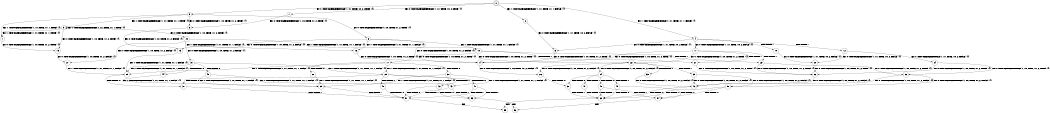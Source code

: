 digraph BCG {
size = "7, 10.5";
center = TRUE;
node [shape = circle];
0 [peripheries = 2];
0 -> 1 [label = "EX !0 !ATOMIC_EXCH_BRANCH (1, +1, TRUE, +0, 2, TRUE) !{}"];
0 -> 2 [label = "EX !1 !ATOMIC_EXCH_BRANCH (1, +1, TRUE, +1, 1, FALSE) !{}"];
0 -> 3 [label = "EX !0 !ATOMIC_EXCH_BRANCH (1, +1, TRUE, +0, 2, TRUE) !{}"];
0 -> 4 [label = "EX !1 !ATOMIC_EXCH_BRANCH (1, +1, TRUE, +1, 1, FALSE) !{}"];
1 -> 5 [label = "EX !0 !ATOMIC_EXCH_BRANCH (1, +0, TRUE, +1, 2, TRUE) !{}"];
2 -> 6 [label = "EX !0 !ATOMIC_EXCH_BRANCH (1, +1, TRUE, +0, 2, FALSE) !{}"];
3 -> 5 [label = "EX !0 !ATOMIC_EXCH_BRANCH (1, +0, TRUE, +1, 2, TRUE) !{}"];
3 -> 7 [label = "EX !1 !ATOMIC_EXCH_BRANCH (1, +1, TRUE, +1, 1, TRUE) !{}"];
3 -> 8 [label = "EX !0 !ATOMIC_EXCH_BRANCH (1, +0, TRUE, +1, 2, TRUE) !{}"];
3 -> 9 [label = "EX !1 !ATOMIC_EXCH_BRANCH (1, +1, TRUE, +1, 1, TRUE) !{}"];
4 -> 6 [label = "EX !0 !ATOMIC_EXCH_BRANCH (1, +1, TRUE, +0, 2, FALSE) !{}"];
4 -> 10 [label = "TERMINATE !1"];
4 -> 11 [label = "EX !0 !ATOMIC_EXCH_BRANCH (1, +1, TRUE, +0, 2, FALSE) !{}"];
4 -> 12 [label = "TERMINATE !1"];
5 -> 13 [label = "EX !0 !ATOMIC_EXCH_BRANCH (1, +0, TRUE, +1, 2, FALSE) !{}"];
6 -> 14 [label = "EX !0 !ATOMIC_EXCH_BRANCH (1, +0, TRUE, +1, 2, TRUE) !{}"];
7 -> 15 [label = "EX !0 !ATOMIC_EXCH_BRANCH (1, +0, TRUE, +1, 2, TRUE) !{}"];
8 -> 13 [label = "EX !0 !ATOMIC_EXCH_BRANCH (1, +0, TRUE, +1, 2, FALSE) !{}"];
8 -> 16 [label = "EX !1 !ATOMIC_EXCH_BRANCH (1, +1, TRUE, +1, 1, FALSE) !{}"];
8 -> 17 [label = "EX !0 !ATOMIC_EXCH_BRANCH (1, +0, TRUE, +1, 2, FALSE) !{}"];
8 -> 18 [label = "EX !1 !ATOMIC_EXCH_BRANCH (1, +1, TRUE, +1, 1, FALSE) !{}"];
9 -> 15 [label = "EX !0 !ATOMIC_EXCH_BRANCH (1, +0, TRUE, +1, 2, TRUE) !{}"];
9 -> 7 [label = "EX !1 !ATOMIC_EXCH_BRANCH (1, +1, TRUE, +1, 1, TRUE) !{}"];
9 -> 19 [label = "EX !0 !ATOMIC_EXCH_BRANCH (1, +0, TRUE, +1, 2, TRUE) !{}"];
9 -> 9 [label = "EX !1 !ATOMIC_EXCH_BRANCH (1, +1, TRUE, +1, 1, TRUE) !{}"];
10 -> 20 [label = "EX !0 !ATOMIC_EXCH_BRANCH (1, +1, TRUE, +0, 2, FALSE) !{}"];
11 -> 14 [label = "EX !0 !ATOMIC_EXCH_BRANCH (1, +0, TRUE, +1, 2, TRUE) !{}"];
11 -> 21 [label = "TERMINATE !1"];
11 -> 22 [label = "EX !0 !ATOMIC_EXCH_BRANCH (1, +0, TRUE, +1, 2, TRUE) !{}"];
11 -> 23 [label = "TERMINATE !1"];
12 -> 20 [label = "EX !0 !ATOMIC_EXCH_BRANCH (1, +1, TRUE, +0, 2, FALSE) !{}"];
12 -> 24 [label = "EX !0 !ATOMIC_EXCH_BRANCH (1, +1, TRUE, +0, 2, FALSE) !{}"];
13 -> 25 [label = "EX !1 !ATOMIC_EXCH_BRANCH (1, +1, TRUE, +1, 1, FALSE) !{}"];
14 -> 26 [label = "EX !0 !ATOMIC_EXCH_BRANCH (1, +0, TRUE, +1, 2, FALSE) !{}"];
15 -> 27 [label = "EX !0 !ATOMIC_EXCH_BRANCH (1, +0, TRUE, +1, 2, FALSE) !{}"];
16 -> 14 [label = "EX !0 !ATOMIC_EXCH_BRANCH (1, +0, TRUE, +1, 2, TRUE) !{}"];
17 -> 25 [label = "EX !1 !ATOMIC_EXCH_BRANCH (1, +1, TRUE, +1, 1, FALSE) !{}"];
17 -> 28 [label = "TERMINATE !0"];
17 -> 29 [label = "EX !1 !ATOMIC_EXCH_BRANCH (1, +1, TRUE, +1, 1, FALSE) !{}"];
17 -> 30 [label = "TERMINATE !0"];
18 -> 14 [label = "EX !0 !ATOMIC_EXCH_BRANCH (1, +0, TRUE, +1, 2, TRUE) !{}"];
18 -> 21 [label = "TERMINATE !1"];
18 -> 22 [label = "EX !0 !ATOMIC_EXCH_BRANCH (1, +0, TRUE, +1, 2, TRUE) !{}"];
18 -> 23 [label = "TERMINATE !1"];
19 -> 27 [label = "EX !0 !ATOMIC_EXCH_BRANCH (1, +0, TRUE, +1, 2, FALSE) !{}"];
19 -> 16 [label = "EX !1 !ATOMIC_EXCH_BRANCH (1, +1, TRUE, +1, 1, FALSE) !{}"];
19 -> 31 [label = "EX !0 !ATOMIC_EXCH_BRANCH (1, +0, TRUE, +1, 2, FALSE) !{}"];
19 -> 18 [label = "EX !1 !ATOMIC_EXCH_BRANCH (1, +1, TRUE, +1, 1, FALSE) !{}"];
20 -> 32 [label = "EX !0 !ATOMIC_EXCH_BRANCH (1, +0, TRUE, +1, 2, TRUE) !{}"];
21 -> 32 [label = "EX !0 !ATOMIC_EXCH_BRANCH (1, +0, TRUE, +1, 2, TRUE) !{}"];
22 -> 26 [label = "EX !0 !ATOMIC_EXCH_BRANCH (1, +0, TRUE, +1, 2, FALSE) !{}"];
22 -> 33 [label = "TERMINATE !1"];
22 -> 34 [label = "EX !0 !ATOMIC_EXCH_BRANCH (1, +0, TRUE, +1, 2, FALSE) !{}"];
22 -> 35 [label = "TERMINATE !1"];
23 -> 32 [label = "EX !0 !ATOMIC_EXCH_BRANCH (1, +0, TRUE, +1, 2, TRUE) !{}"];
23 -> 36 [label = "EX !0 !ATOMIC_EXCH_BRANCH (1, +0, TRUE, +1, 2, TRUE) !{}"];
24 -> 32 [label = "EX !0 !ATOMIC_EXCH_BRANCH (1, +0, TRUE, +1, 2, TRUE) !{}"];
24 -> 36 [label = "EX !0 !ATOMIC_EXCH_BRANCH (1, +0, TRUE, +1, 2, TRUE) !{}"];
25 -> 37 [label = "TERMINATE !0"];
26 -> 38 [label = "TERMINATE !0"];
27 -> 25 [label = "EX !1 !ATOMIC_EXCH_BRANCH (1, +1, TRUE, +1, 1, FALSE) !{}"];
28 -> 39 [label = "EX !1 !ATOMIC_EXCH_BRANCH (1, +1, TRUE, +1, 1, FALSE) !{}"];
29 -> 37 [label = "TERMINATE !0"];
29 -> 40 [label = "TERMINATE !1"];
29 -> 41 [label = "TERMINATE !0"];
29 -> 42 [label = "TERMINATE !1"];
30 -> 39 [label = "EX !1 !ATOMIC_EXCH_BRANCH (1, +1, TRUE, +1, 1, FALSE) !{}"];
30 -> 43 [label = "EX !1 !ATOMIC_EXCH_BRANCH (1, +1, TRUE, +1, 1, FALSE) !{}"];
31 -> 25 [label = "EX !1 !ATOMIC_EXCH_BRANCH (1, +1, TRUE, +1, 1, FALSE) !{}"];
31 -> 44 [label = "TERMINATE !0"];
31 -> 29 [label = "EX !1 !ATOMIC_EXCH_BRANCH (1, +1, TRUE, +1, 1, FALSE) !{}"];
31 -> 45 [label = "TERMINATE !0"];
32 -> 46 [label = "EX !0 !ATOMIC_EXCH_BRANCH (1, +0, TRUE, +1, 2, FALSE) !{}"];
33 -> 46 [label = "EX !0 !ATOMIC_EXCH_BRANCH (1, +0, TRUE, +1, 2, FALSE) !{}"];
34 -> 38 [label = "TERMINATE !0"];
34 -> 47 [label = "TERMINATE !1"];
34 -> 48 [label = "TERMINATE !0"];
34 -> 49 [label = "TERMINATE !1"];
35 -> 46 [label = "EX !0 !ATOMIC_EXCH_BRANCH (1, +0, TRUE, +1, 2, FALSE) !{}"];
35 -> 50 [label = "EX !0 !ATOMIC_EXCH_BRANCH (1, +0, TRUE, +1, 2, FALSE) !{}"];
36 -> 46 [label = "EX !0 !ATOMIC_EXCH_BRANCH (1, +0, TRUE, +1, 2, FALSE) !{}"];
36 -> 50 [label = "EX !0 !ATOMIC_EXCH_BRANCH (1, +0, TRUE, +1, 2, FALSE) !{}"];
37 -> 51 [label = "TERMINATE !1"];
38 -> 52 [label = "TERMINATE !1"];
39 -> 51 [label = "TERMINATE !1"];
40 -> 51 [label = "TERMINATE !0"];
41 -> 51 [label = "TERMINATE !1"];
41 -> 53 [label = "TERMINATE !1"];
42 -> 51 [label = "TERMINATE !0"];
42 -> 53 [label = "TERMINATE !0"];
43 -> 51 [label = "TERMINATE !1"];
43 -> 53 [label = "TERMINATE !1"];
44 -> 39 [label = "EX !1 !ATOMIC_EXCH_BRANCH (1, +1, TRUE, +1, 1, FALSE) !{}"];
45 -> 39 [label = "EX !1 !ATOMIC_EXCH_BRANCH (1, +1, TRUE, +1, 1, FALSE) !{}"];
45 -> 43 [label = "EX !1 !ATOMIC_EXCH_BRANCH (1, +1, TRUE, +1, 1, FALSE) !{}"];
46 -> 52 [label = "TERMINATE !0"];
47 -> 52 [label = "TERMINATE !0"];
48 -> 52 [label = "TERMINATE !1"];
48 -> 54 [label = "TERMINATE !1"];
49 -> 52 [label = "TERMINATE !0"];
49 -> 54 [label = "TERMINATE !0"];
50 -> 52 [label = "TERMINATE !0"];
50 -> 54 [label = "TERMINATE !0"];
51 -> 55 [label = "exit"];
52 -> 55 [label = "exit"];
53 -> 56 [label = "exit"];
54 -> 56 [label = "exit"];
}
